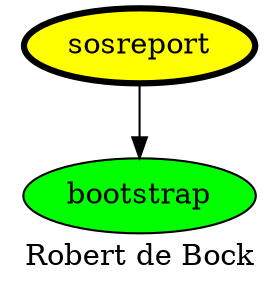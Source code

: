 digraph PhiloDilemma {
  label = "Robert de Bock" ;
  overlap=false
  {
    bootstrap [fillcolor=green style=filled]
    sosreport [fillcolor=yellow style=filled penwidth=3]
  }
  sosreport -> bootstrap
}
